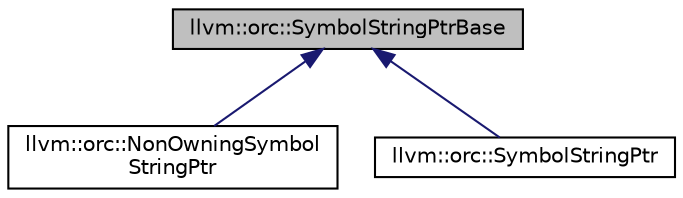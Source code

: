digraph "llvm::orc::SymbolStringPtrBase"
{
 // LATEX_PDF_SIZE
  bgcolor="transparent";
  edge [fontname="Helvetica",fontsize="10",labelfontname="Helvetica",labelfontsize="10"];
  node [fontname="Helvetica",fontsize="10",shape=record];
  Node1 [label="llvm::orc::SymbolStringPtrBase",height=0.2,width=0.4,color="black", fillcolor="grey75", style="filled", fontcolor="black",tooltip="Base class for both owning and non-owning symbol-string ptrs."];
  Node1 -> Node2 [dir="back",color="midnightblue",fontsize="10",style="solid",fontname="Helvetica"];
  Node2 [label="llvm::orc::NonOwningSymbol\lStringPtr",height=0.2,width=0.4,color="black",URL="$classllvm_1_1orc_1_1NonOwningSymbolStringPtr.html",tooltip="Non-owning SymbolStringPool entry pointer."];
  Node1 -> Node3 [dir="back",color="midnightblue",fontsize="10",style="solid",fontname="Helvetica"];
  Node3 [label="llvm::orc::SymbolStringPtr",height=0.2,width=0.4,color="black",URL="$classllvm_1_1orc_1_1SymbolStringPtr.html",tooltip="Pointer to a pooled string representing a symbol name."];
}

